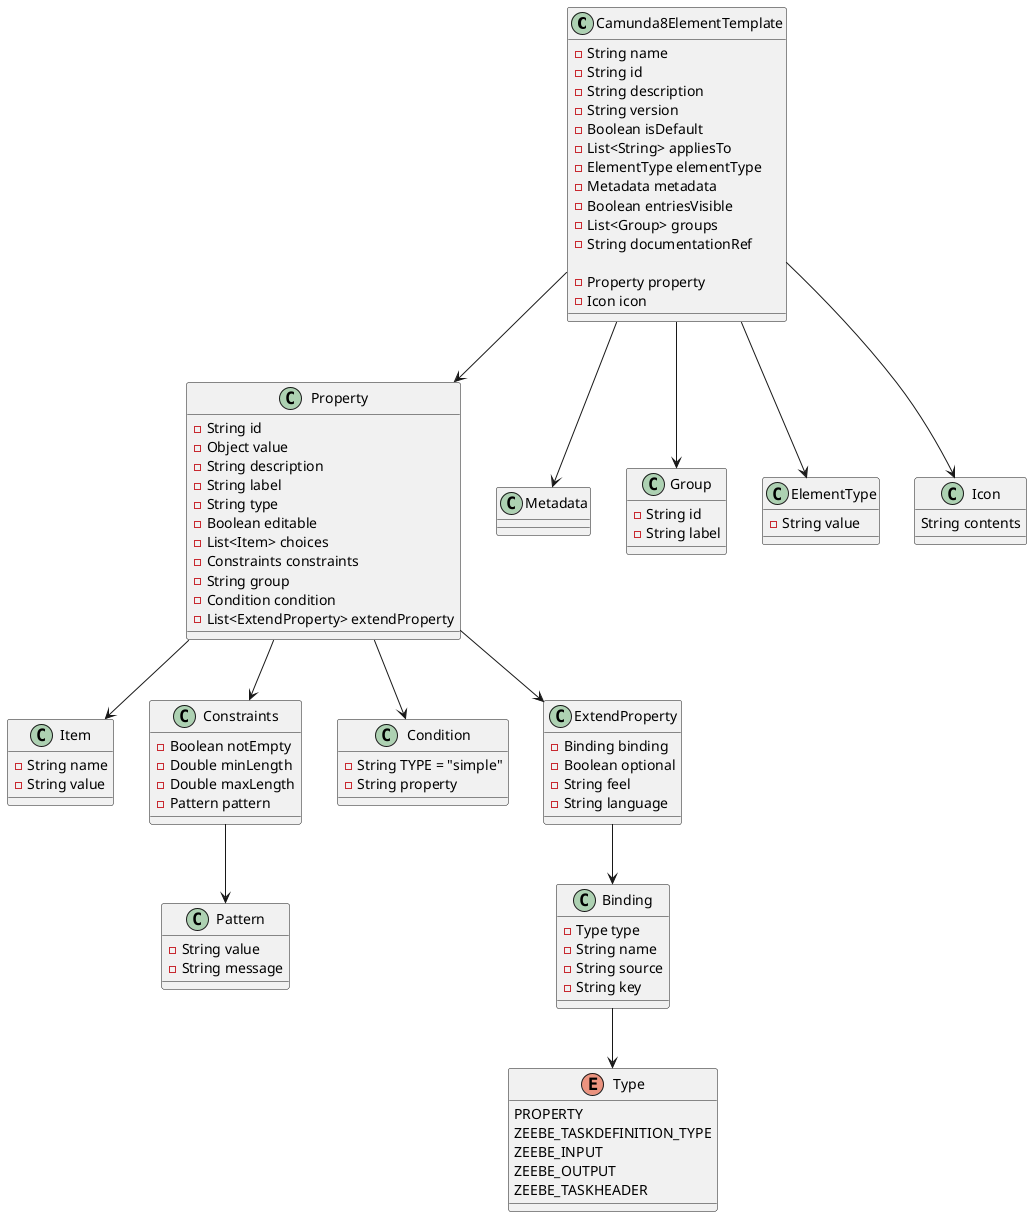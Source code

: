 @startuml
class Camunda8ElementTemplate {

    - String name
    - String id
    - String description
    - String version
    - Boolean isDefault
    - List<String> appliesTo
    - ElementType elementType
    - Metadata metadata
    - Boolean entriesVisible
    - List<Group> groups
    - String documentationRef

    - Property property
    - Icon icon
}
Camunda8ElementTemplate --> Property
Camunda8ElementTemplate --> Metadata
Camunda8ElementTemplate --> Group
Camunda8ElementTemplate --> ElementType
Camunda8ElementTemplate --> Icon

class Metadata {}

class Group {

    - String id
    - String label

}

class ElementType {

    - String value

}

class Icon {

    String contents

}

class Property {

    - String id
    - Object value
    - String description
    - String label
    - String type
    - Boolean editable
    - List<Item> choices
    - Constraints constraints
    - String group
    - Condition condition
    - List<ExtendProperty> extendProperty

}
Property --> Item
Property --> Constraints
Property --> Condition
Property --> ExtendProperty

class Item {

    - String name
    - String value

}

class Condition {

    - String TYPE = "simple"
    - String property

}

class Constraints {

    - Boolean notEmpty
    - Double minLength
    - Double maxLength
    - Pattern pattern

}
Constraints --> Pattern

class Pattern {

    - String value
    - String message

}

class ExtendProperty {

    - Binding binding
    - Boolean optional
    - String feel
    - String language

}
ExtendProperty --> Binding

class Binding {

    - Type type
    - String name
    - String source
    - String key

}
Binding --> Type

enum Type {

    PROPERTY
    ZEEBE_TASKDEFINITION_TYPE
    ZEEBE_INPUT
    ZEEBE_OUTPUT
    ZEEBE_TASKHEADER

}

@enduml
